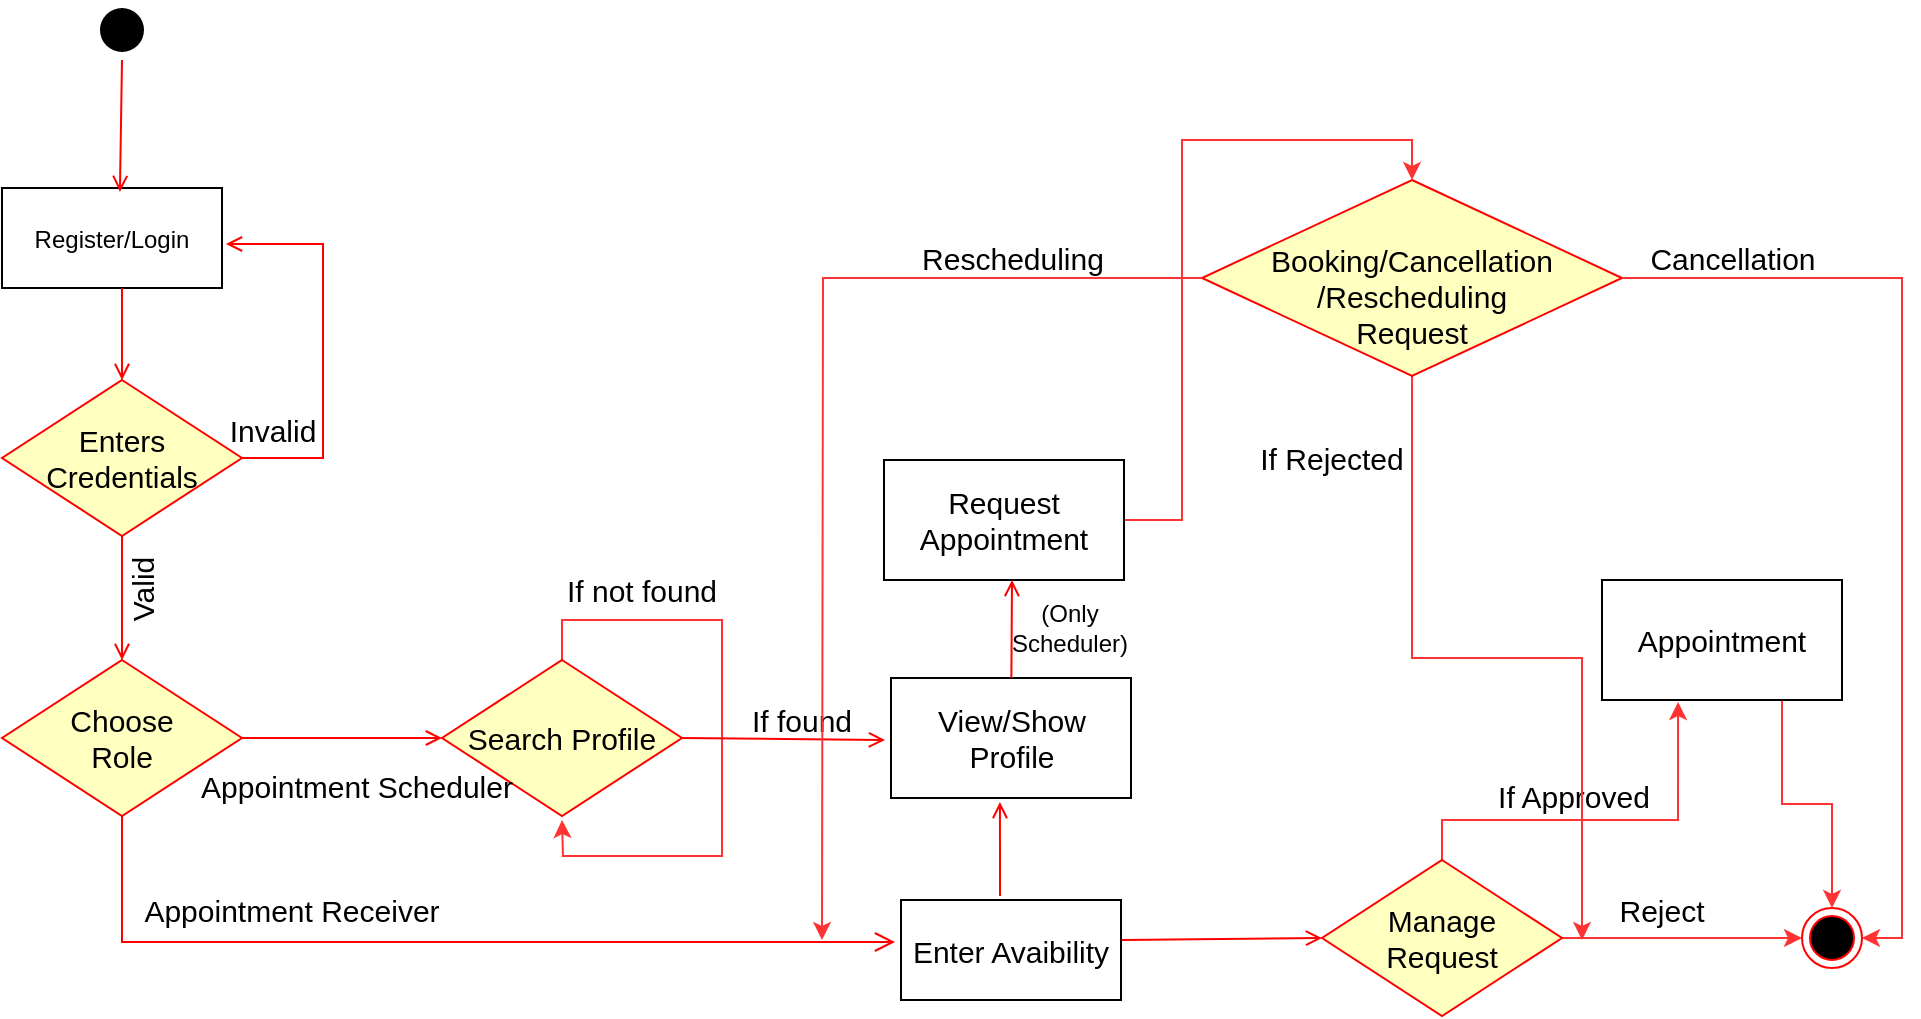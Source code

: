 <mxfile version="20.6.0" type="github">
  <diagram name="Page-1" id="e7e014a7-5840-1c2e-5031-d8a46d1fe8dd">
    <mxGraphModel dx="989" dy="537" grid="1" gridSize="10" guides="1" tooltips="1" connect="1" arrows="1" fold="1" page="1" pageScale="1" pageWidth="1169" pageHeight="826" background="none" math="0" shadow="0">
      <root>
        <mxCell id="0" />
        <mxCell id="1" parent="0" />
        <mxCell id="20" value="" style="endArrow=open;strokeColor=#FF0000;endFill=1;rounded=0;entryX=0.454;entryY=1.033;entryDx=0;entryDy=0;entryPerimeter=0;exitX=0.45;exitY=-0.04;exitDx=0;exitDy=0;exitPerimeter=0;" parent="1" source="10" target="wqFc-xufKlRpDcysINkV-48" edge="1">
          <mxGeometry relative="1" as="geometry">
            <mxPoint x="630" y="450" as="targetPoint" />
            <mxPoint x="630" y="510" as="sourcePoint" />
            <Array as="points" />
          </mxGeometry>
        </mxCell>
        <mxCell id="5" value="" style="ellipse;shape=startState;fillColor=#000000;strokeColor=none;" parent="1" vertex="1">
          <mxGeometry x="185" y="30" width="30" height="30" as="geometry" />
        </mxCell>
        <mxCell id="7" value="Register/Login" style="" parent="1" vertex="1">
          <mxGeometry x="140" y="124" width="110" height="50" as="geometry" />
        </mxCell>
        <mxCell id="9" value="" style="endArrow=open;strokeColor=#FF0000;endFill=1;rounded=0;entryX=0.5;entryY=0;entryDx=0;entryDy=0;" parent="1" target="EQn-mTOoUDCiC8reOYnC-47" edge="1">
          <mxGeometry relative="1" as="geometry">
            <mxPoint x="185" y="212" as="targetPoint" />
            <mxPoint x="200" y="174" as="sourcePoint" />
          </mxGeometry>
        </mxCell>
        <mxCell id="10" value="Enter Avaibility" style="fontSize=15;" parent="1" vertex="1">
          <mxGeometry x="589.5" y="480" width="110" height="50" as="geometry" />
        </mxCell>
        <mxCell id="11" value="" style="endArrow=open;strokeColor=#FF0000;endFill=1;rounded=0;exitX=0.5;exitY=1;exitDx=0;exitDy=0;" parent="1" source="EQn-mTOoUDCiC8reOYnC-47" edge="1">
          <mxGeometry relative="1" as="geometry">
            <mxPoint x="185" y="290" as="sourcePoint" />
            <mxPoint x="200" y="360" as="targetPoint" />
          </mxGeometry>
        </mxCell>
        <mxCell id="12" value="" style="edgeStyle=elbowEdgeStyle;elbow=horizontal;strokeColor=#FF0000;endArrow=open;endFill=1;rounded=0;entryX=1.018;entryY=0.56;entryDx=0;entryDy=0;entryPerimeter=0;" parent="1" source="EQn-mTOoUDCiC8reOYnC-47" target="7" edge="1">
          <mxGeometry width="100" height="100" relative="1" as="geometry">
            <mxPoint x="300" y="260" as="sourcePoint" />
            <mxPoint x="344.5" y="210" as="targetPoint" />
            <Array as="points">
              <mxPoint x="300.5" y="182" />
              <mxPoint x="330.5" y="202" />
              <mxPoint x="280.5" y="155" />
              <mxPoint x="120.5" y="192" />
              <mxPoint x="114.5" y="270" />
            </Array>
          </mxGeometry>
        </mxCell>
        <mxCell id="EQn-mTOoUDCiC8reOYnC-42" value="&lt;font style=&quot;font-size: 15px;&quot;&gt;Invalid&lt;/font&gt;" style="text;html=1;align=center;verticalAlign=middle;resizable=0;points=[];autosize=1;strokeColor=none;fillColor=none;" parent="1" vertex="1">
          <mxGeometry x="240" y="230" width="70" height="30" as="geometry" />
        </mxCell>
        <mxCell id="EQn-mTOoUDCiC8reOYnC-43" value="&lt;font style=&quot;font-size: 15px;&quot;&gt;Valid&lt;/font&gt;" style="text;html=1;align=center;verticalAlign=middle;resizable=0;points=[];autosize=1;strokeColor=none;fillColor=none;horizontal=0;" parent="1" vertex="1">
          <mxGeometry x="180" y="310" width="60" height="30" as="geometry" />
        </mxCell>
        <mxCell id="EQn-mTOoUDCiC8reOYnC-47" value="&lt;div&gt;Enters&lt;/div&gt;&lt;div&gt;Credentials&lt;br&gt;&lt;/div&gt;" style="rhombus;whiteSpace=wrap;html=1;fillColor=#ffffc0;strokeColor=#ff0000;fontSize=15;" parent="1" vertex="1">
          <mxGeometry x="140" y="220" width="120" height="78" as="geometry" />
        </mxCell>
        <mxCell id="26" value="" style="edgeStyle=elbowEdgeStyle;elbow=horizontal;verticalAlign=bottom;endArrow=open;endSize=8;strokeColor=#FF0000;endFill=1;rounded=0;exitX=0.5;exitY=1;exitDx=0;exitDy=0;entryX=-0.027;entryY=0.42;entryDx=0;entryDy=0;entryPerimeter=0;" parent="1" source="wqFc-xufKlRpDcysINkV-42" target="10" edge="1">
          <mxGeometry x="267.5" y="518" as="geometry">
            <mxPoint x="290" y="470" as="targetPoint" />
            <mxPoint x="200" y="505" as="sourcePoint" />
            <Array as="points">
              <mxPoint x="200" y="500" />
            </Array>
          </mxGeometry>
        </mxCell>
        <mxCell id="wqFc-xufKlRpDcysINkV-41" value="" style="endArrow=open;strokeColor=#FF0000;endFill=1;rounded=0;entryX=0.536;entryY=0.04;entryDx=0;entryDy=0;entryPerimeter=0;exitX=0.5;exitY=1;exitDx=0;exitDy=0;" parent="1" source="5" target="7" edge="1">
          <mxGeometry relative="1" as="geometry">
            <mxPoint x="250" y="87" as="targetPoint" />
            <mxPoint x="250" y="34" as="sourcePoint" />
          </mxGeometry>
        </mxCell>
        <mxCell id="wqFc-xufKlRpDcysINkV-42" value="&lt;div&gt;Choose&lt;/div&gt;&lt;div&gt;Role&lt;/div&gt;" style="rhombus;whiteSpace=wrap;html=1;fillColor=#ffffc0;strokeColor=#ff0000;fontSize=15;" parent="1" vertex="1">
          <mxGeometry x="140" y="360" width="120" height="78" as="geometry" />
        </mxCell>
        <mxCell id="wqFc-xufKlRpDcysINkV-44" value="&lt;font style=&quot;font-size: 15px;&quot;&gt;Appointment Receiver&lt;/font&gt;" style="text;html=1;strokeColor=none;fillColor=none;align=center;verticalAlign=middle;whiteSpace=wrap;rounded=0;" parent="1" vertex="1">
          <mxGeometry x="210" y="470" width="150" height="30" as="geometry" />
        </mxCell>
        <mxCell id="wqFc-xufKlRpDcysINkV-61" style="edgeStyle=orthogonalEdgeStyle;rounded=0;orthogonalLoop=1;jettySize=auto;html=1;exitX=0.5;exitY=0;exitDx=0;exitDy=0;fontSize=15;strokeColor=#FF3333;" parent="1" source="wqFc-xufKlRpDcysINkV-46" edge="1">
          <mxGeometry relative="1" as="geometry">
            <mxPoint x="420" y="440" as="targetPoint" />
          </mxGeometry>
        </mxCell>
        <mxCell id="wqFc-xufKlRpDcysINkV-46" value="Search Profile" style="rhombus;whiteSpace=wrap;html=1;fillColor=#ffffc0;strokeColor=#ff0000;fontSize=15;" parent="1" vertex="1">
          <mxGeometry x="360" y="360" width="120" height="78" as="geometry" />
        </mxCell>
        <mxCell id="wqFc-xufKlRpDcysINkV-47" value="" style="endArrow=open;strokeColor=#FF0000;endFill=1;rounded=0;entryX=0;entryY=0.5;entryDx=0;entryDy=0;" parent="1" source="wqFc-xufKlRpDcysINkV-42" target="wqFc-xufKlRpDcysINkV-46" edge="1">
          <mxGeometry relative="1" as="geometry">
            <mxPoint x="210" y="308" as="sourcePoint" />
            <mxPoint x="210" y="370" as="targetPoint" />
          </mxGeometry>
        </mxCell>
        <mxCell id="wqFc-xufKlRpDcysINkV-48" value="View/Show Profile" style="whiteSpace=wrap;html=1;fontSize=15;fillColor=#FFFFFF;strokeColor=#000000;fontColor=rgb(0, 0, 0);" parent="1" vertex="1">
          <mxGeometry x="584.5" y="369" width="120" height="60" as="geometry" />
        </mxCell>
        <mxCell id="wqFc-xufKlRpDcysINkV-50" value="" style="endArrow=open;strokeColor=#FF0000;endFill=1;rounded=0;exitX=1;exitY=0.5;exitDx=0;exitDy=0;entryX=-0.025;entryY=0.517;entryDx=0;entryDy=0;entryPerimeter=0;" parent="1" source="wqFc-xufKlRpDcysINkV-46" target="wqFc-xufKlRpDcysINkV-48" edge="1">
          <mxGeometry relative="1" as="geometry">
            <mxPoint x="270" y="409" as="sourcePoint" />
            <mxPoint x="530" y="400" as="targetPoint" />
          </mxGeometry>
        </mxCell>
        <mxCell id="wqFc-xufKlRpDcysINkV-56" value="&lt;font style=&quot;font-size: 15px;&quot;&gt;Appointment Scheduler&lt;br&gt;&lt;/font&gt;" style="text;html=1;strokeColor=none;fillColor=none;align=center;verticalAlign=middle;whiteSpace=wrap;rounded=0;" parent="1" vertex="1">
          <mxGeometry x="230" y="408" width="175" height="30" as="geometry" />
        </mxCell>
        <mxCell id="wqFc-xufKlRpDcysINkV-60" value="If found" style="text;html=1;strokeColor=none;fillColor=none;align=center;verticalAlign=middle;whiteSpace=wrap;rounded=0;fontSize=15;" parent="1" vertex="1">
          <mxGeometry x="510" y="375" width="60" height="30" as="geometry" />
        </mxCell>
        <mxCell id="wqFc-xufKlRpDcysINkV-62" value="If not found" style="text;html=1;strokeColor=none;fillColor=none;align=center;verticalAlign=middle;whiteSpace=wrap;rounded=0;fontSize=15;" parent="1" vertex="1">
          <mxGeometry x="420" y="310" width="80" height="30" as="geometry" />
        </mxCell>
        <mxCell id="wqFc-xufKlRpDcysINkV-71" style="edgeStyle=orthogonalEdgeStyle;rounded=0;orthogonalLoop=1;jettySize=auto;html=1;exitX=1;exitY=0.5;exitDx=0;exitDy=0;strokeColor=#FF3333;fontSize=15;" parent="1" source="wqFc-xufKlRpDcysINkV-67" target="wqFc-xufKlRpDcysINkV-72" edge="1">
          <mxGeometry relative="1" as="geometry">
            <mxPoint x="1020" y="499" as="targetPoint" />
          </mxGeometry>
        </mxCell>
        <mxCell id="wqFc-xufKlRpDcysINkV-74" style="edgeStyle=orthogonalEdgeStyle;rounded=0;orthogonalLoop=1;jettySize=auto;html=1;exitX=0.5;exitY=0;exitDx=0;exitDy=0;strokeColor=#FF3333;fontSize=15;entryX=0.317;entryY=1.017;entryDx=0;entryDy=0;entryPerimeter=0;" parent="1" source="wqFc-xufKlRpDcysINkV-67" target="wqFc-xufKlRpDcysINkV-75" edge="1">
          <mxGeometry relative="1" as="geometry">
            <mxPoint x="980" y="400" as="targetPoint" />
            <Array as="points">
              <mxPoint x="860" y="440" />
              <mxPoint x="978" y="440" />
            </Array>
          </mxGeometry>
        </mxCell>
        <mxCell id="wqFc-xufKlRpDcysINkV-67" value="&lt;div&gt;Manage&lt;/div&gt;&lt;div&gt;Request&lt;/div&gt;" style="rhombus;whiteSpace=wrap;html=1;fillColor=#ffffc0;strokeColor=#ff0000;fontSize=15;" parent="1" vertex="1">
          <mxGeometry x="800" y="460" width="120" height="78" as="geometry" />
        </mxCell>
        <mxCell id="wqFc-xufKlRpDcysINkV-69" value="" style="endArrow=open;strokeColor=#FF0000;endFill=1;rounded=0;entryX=0;entryY=0.5;entryDx=0;entryDy=0;" parent="1" target="wqFc-xufKlRpDcysINkV-67" edge="1">
          <mxGeometry relative="1" as="geometry">
            <mxPoint x="970" y="423" as="targetPoint" />
            <mxPoint x="700" y="500" as="sourcePoint" />
            <Array as="points" />
          </mxGeometry>
        </mxCell>
        <mxCell id="wqFc-xufKlRpDcysINkV-72" value="" style="ellipse;html=1;shape=endState;fillColor=#000000;strokeColor=#ff0000;fontSize=15;" parent="1" vertex="1">
          <mxGeometry x="1040" y="484" width="30" height="30" as="geometry" />
        </mxCell>
        <mxCell id="wqFc-xufKlRpDcysINkV-73" value="Reject" style="text;html=1;strokeColor=none;fillColor=none;align=center;verticalAlign=middle;whiteSpace=wrap;rounded=0;fontSize=15;" parent="1" vertex="1">
          <mxGeometry x="940" y="470" width="60" height="30" as="geometry" />
        </mxCell>
        <mxCell id="l8tm89vybage7H3w3g5B-28" value="" style="edgeStyle=orthogonalEdgeStyle;rounded=0;orthogonalLoop=1;jettySize=auto;html=1;strokeColor=#FF3333;entryX=0.5;entryY=0;entryDx=0;entryDy=0;exitX=0.75;exitY=1;exitDx=0;exitDy=0;" parent="1" source="wqFc-xufKlRpDcysINkV-75" target="wqFc-xufKlRpDcysINkV-72" edge="1">
          <mxGeometry relative="1" as="geometry" />
        </mxCell>
        <mxCell id="wqFc-xufKlRpDcysINkV-75" value="Appointment" style="whiteSpace=wrap;html=1;fontSize=15;fillColor=#FFFFFF;strokeColor=#000000;fontColor=rgb(0, 0, 0);" parent="1" vertex="1">
          <mxGeometry x="940" y="320" width="120" height="60" as="geometry" />
        </mxCell>
        <mxCell id="wqFc-xufKlRpDcysINkV-77" value="If Approved" style="text;html=1;strokeColor=none;fillColor=none;align=center;verticalAlign=middle;whiteSpace=wrap;rounded=0;fontSize=15;" parent="1" vertex="1">
          <mxGeometry x="881" y="413" width="90" height="30" as="geometry" />
        </mxCell>
        <mxCell id="wqFc-xufKlRpDcysINkV-82" style="edgeStyle=orthogonalEdgeStyle;rounded=0;orthogonalLoop=1;jettySize=auto;html=1;exitX=0.5;exitY=1;exitDx=0;exitDy=0;strokeColor=#FF3333;fontSize=15;" parent="1" source="wqFc-xufKlRpDcysINkV-81" edge="1">
          <mxGeometry relative="1" as="geometry">
            <mxPoint x="930" y="500" as="targetPoint" />
            <Array as="points">
              <mxPoint x="845" y="359" />
              <mxPoint x="930" y="359" />
            </Array>
          </mxGeometry>
        </mxCell>
        <mxCell id="wqFc-xufKlRpDcysINkV-81" value="&lt;div&gt;&lt;br&gt;&lt;/div&gt;&lt;div&gt;Booking/Cancellation&lt;/div&gt;&lt;div&gt;/Rescheduling&lt;/div&gt;&lt;div&gt;Request&lt;br&gt;&lt;/div&gt;" style="rhombus;whiteSpace=wrap;html=1;fillColor=#ffffc0;strokeColor=#ff0000;fontSize=15;" parent="1" vertex="1">
          <mxGeometry x="740" y="120" width="210" height="98" as="geometry" />
        </mxCell>
        <mxCell id="wqFc-xufKlRpDcysINkV-84" value="If Rejected" style="text;html=1;strokeColor=none;fillColor=none;align=center;verticalAlign=middle;whiteSpace=wrap;rounded=0;fontSize=15;" parent="1" vertex="1">
          <mxGeometry x="760" y="244" width="90" height="30" as="geometry" />
        </mxCell>
        <mxCell id="wqFc-xufKlRpDcysINkV-89" style="edgeStyle=orthogonalEdgeStyle;rounded=0;orthogonalLoop=1;jettySize=auto;html=1;exitX=0;exitY=0.5;exitDx=0;exitDy=0;fontSize=15;strokeColor=#FF3333;" parent="1" source="wqFc-xufKlRpDcysINkV-81" edge="1">
          <mxGeometry relative="1" as="geometry">
            <mxPoint x="550" y="500" as="targetPoint" />
            <mxPoint x="430" y="370" as="sourcePoint" />
          </mxGeometry>
        </mxCell>
        <mxCell id="wqFc-xufKlRpDcysINkV-90" value="Rescheduling" style="text;html=1;align=center;verticalAlign=middle;resizable=0;points=[];autosize=1;strokeColor=none;fillColor=none;fontSize=15;" parent="1" vertex="1">
          <mxGeometry x="589.5" y="144" width="110" height="30" as="geometry" />
        </mxCell>
        <mxCell id="wqFc-xufKlRpDcysINkV-91" style="edgeStyle=orthogonalEdgeStyle;rounded=0;orthogonalLoop=1;jettySize=auto;html=1;exitX=1;exitY=0.5;exitDx=0;exitDy=0;fontSize=15;strokeColor=#FF3333;entryX=1;entryY=0.5;entryDx=0;entryDy=0;" parent="1" source="wqFc-xufKlRpDcysINkV-81" target="wqFc-xufKlRpDcysINkV-72" edge="1">
          <mxGeometry relative="1" as="geometry">
            <mxPoint x="1090" y="500" as="targetPoint" />
            <mxPoint x="1300" y="164" as="sourcePoint" />
          </mxGeometry>
        </mxCell>
        <mxCell id="wqFc-xufKlRpDcysINkV-94" value="Cancellation" style="text;html=1;align=center;verticalAlign=middle;resizable=0;points=[];autosize=1;strokeColor=none;fillColor=none;fontSize=15;" parent="1" vertex="1">
          <mxGeometry x="950" y="144" width="110" height="30" as="geometry" />
        </mxCell>
        <mxCell id="l8tm89vybage7H3w3g5B-34" value="" style="endArrow=classic;html=1;rounded=0;strokeColor=#FF3333;entryX=0.5;entryY=0;entryDx=0;entryDy=0;exitX=1;exitY=0.5;exitDx=0;exitDy=0;" parent="1" source="quOaeY9BIhLzpGmnhxJR-31" target="wqFc-xufKlRpDcysINkV-81" edge="1">
          <mxGeometry width="50" height="50" relative="1" as="geometry">
            <mxPoint x="860" y="320" as="sourcePoint" />
            <mxPoint x="840" y="80" as="targetPoint" />
            <Array as="points">
              <mxPoint x="730" y="290" />
              <mxPoint x="730" y="100" />
              <mxPoint x="845" y="100" />
            </Array>
          </mxGeometry>
        </mxCell>
        <mxCell id="quOaeY9BIhLzpGmnhxJR-26" value="&lt;div&gt;(Only&lt;/div&gt;&lt;div&gt;Scheduler)&lt;/div&gt;" style="text;html=1;strokeColor=none;fillColor=none;align=center;verticalAlign=middle;whiteSpace=wrap;rounded=0;" vertex="1" parent="1">
          <mxGeometry x="642.5" y="328" width="62" height="32" as="geometry" />
        </mxCell>
        <mxCell id="quOaeY9BIhLzpGmnhxJR-31" value="Request Appointment" style="whiteSpace=wrap;html=1;fontSize=15;fillColor=#FFFFFF;strokeColor=#000000;fontColor=rgb(0, 0, 0);" vertex="1" parent="1">
          <mxGeometry x="581" y="260" width="120" height="60" as="geometry" />
        </mxCell>
        <mxCell id="quOaeY9BIhLzpGmnhxJR-36" value="" style="endArrow=open;strokeColor=#FF0000;endFill=1;rounded=0;" edge="1" parent="1" source="wqFc-xufKlRpDcysINkV-48">
          <mxGeometry relative="1" as="geometry">
            <mxPoint x="645" y="320" as="targetPoint" />
            <mxPoint x="640.62" y="367.51" as="sourcePoint" />
            <Array as="points" />
          </mxGeometry>
        </mxCell>
      </root>
    </mxGraphModel>
  </diagram>
</mxfile>
